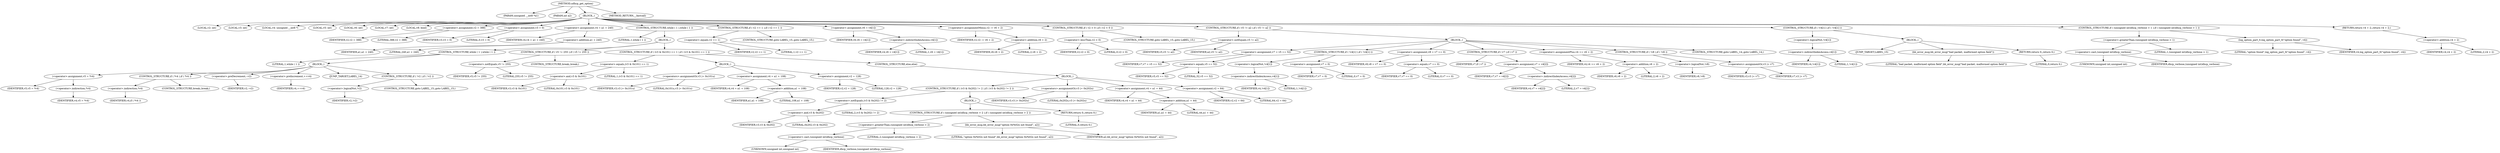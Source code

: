digraph udhcp_get_option {  
"1000108" [label = "(METHOD,udhcp_get_option)" ]
"1000109" [label = "(PARAM,unsigned __int8 *a1)" ]
"1000110" [label = "(PARAM,int a2)" ]
"1000111" [label = "(BLOCK,,)" ]
"1000112" [label = "(LOCAL,v2: int)" ]
"1000113" [label = "(LOCAL,v3: int)" ]
"1000114" [label = "(LOCAL,v4: unsigned __int8 *)" ]
"1000115" [label = "(LOCAL,v5: int)" ]
"1000116" [label = "(LOCAL,v6: int)" ]
"1000117" [label = "(LOCAL,v7: int)" ]
"1000118" [label = "(LOCAL,v8: bool)" ]
"1000119" [label = "(<operator>.assignment,v2 = 388)" ]
"1000120" [label = "(IDENTIFIER,v2,v2 = 388)" ]
"1000121" [label = "(LITERAL,388,v2 = 388)" ]
"1000122" [label = "(<operator>.assignment,v3 = 0)" ]
"1000123" [label = "(IDENTIFIER,v3,v3 = 0)" ]
"1000124" [label = "(LITERAL,0,v3 = 0)" ]
"1000125" [label = "(<operator>.assignment,v4 = a1 + 240)" ]
"1000126" [label = "(IDENTIFIER,v4,v4 = a1 + 240)" ]
"1000127" [label = "(<operator>.addition,a1 + 240)" ]
"1000128" [label = "(IDENTIFIER,a1,a1 + 240)" ]
"1000129" [label = "(LITERAL,240,a1 + 240)" ]
"1000130" [label = "(CONTROL_STRUCTURE,while ( 1 ),while ( 1 ))" ]
"1000131" [label = "(LITERAL,1,while ( 1 ))" ]
"1000132" [label = "(BLOCK,,)" ]
"1000133" [label = "(CONTROL_STRUCTURE,while ( 1 ),while ( 1 ))" ]
"1000134" [label = "(LITERAL,1,while ( 1 ))" ]
"1000135" [label = "(BLOCK,,)" ]
"1000136" [label = "(<operator>.assignment,v5 = *v4)" ]
"1000137" [label = "(IDENTIFIER,v5,v5 = *v4)" ]
"1000138" [label = "(<operator>.indirection,*v4)" ]
"1000139" [label = "(IDENTIFIER,v4,v5 = *v4)" ]
"1000140" [label = "(CONTROL_STRUCTURE,if ( *v4 ),if ( *v4 ))" ]
"1000141" [label = "(<operator>.indirection,*v4)" ]
"1000142" [label = "(IDENTIFIER,v4,if ( *v4 ))" ]
"1000143" [label = "(CONTROL_STRUCTURE,break;,break;)" ]
"1000144" [label = "(<operator>.preDecrement,--v2)" ]
"1000145" [label = "(IDENTIFIER,v2,--v2)" ]
"1000146" [label = "(<operator>.preIncrement,++v4)" ]
"1000147" [label = "(IDENTIFIER,v4,++v4)" ]
"1000148" [label = "(JUMP_TARGET,LABEL_14)" ]
"1000149" [label = "(CONTROL_STRUCTURE,if ( !v2 ),if ( !v2 ))" ]
"1000150" [label = "(<operator>.logicalNot,!v2)" ]
"1000151" [label = "(IDENTIFIER,v2,!v2)" ]
"1000152" [label = "(CONTROL_STRUCTURE,goto LABEL_15;,goto LABEL_15;)" ]
"1000153" [label = "(CONTROL_STRUCTURE,if ( v5 != 255 ),if ( v5 != 255 ))" ]
"1000154" [label = "(<operator>.notEquals,v5 != 255)" ]
"1000155" [label = "(IDENTIFIER,v5,v5 != 255)" ]
"1000156" [label = "(LITERAL,255,v5 != 255)" ]
"1000157" [label = "(CONTROL_STRUCTURE,break;,break;)" ]
"1000158" [label = "(CONTROL_STRUCTURE,if ( (v3 & 0x101) == 1 ),if ( (v3 & 0x101) == 1 ))" ]
"1000159" [label = "(<operator>.equals,(v3 & 0x101) == 1)" ]
"1000160" [label = "(<operator>.and,v3 & 0x101)" ]
"1000161" [label = "(IDENTIFIER,v3,v3 & 0x101)" ]
"1000162" [label = "(LITERAL,0x101,v3 & 0x101)" ]
"1000163" [label = "(LITERAL,1,(v3 & 0x101) == 1)" ]
"1000164" [label = "(BLOCK,,)" ]
"1000165" [label = "(<operators>.assignmentOr,v3 |= 0x101u)" ]
"1000166" [label = "(IDENTIFIER,v3,v3 |= 0x101u)" ]
"1000167" [label = "(LITERAL,0x101u,v3 |= 0x101u)" ]
"1000168" [label = "(<operator>.assignment,v4 = a1 + 108)" ]
"1000169" [label = "(IDENTIFIER,v4,v4 = a1 + 108)" ]
"1000170" [label = "(<operator>.addition,a1 + 108)" ]
"1000171" [label = "(IDENTIFIER,a1,a1 + 108)" ]
"1000172" [label = "(LITERAL,108,a1 + 108)" ]
"1000173" [label = "(<operator>.assignment,v2 = 128)" ]
"1000174" [label = "(IDENTIFIER,v2,v2 = 128)" ]
"1000175" [label = "(LITERAL,128,v2 = 128)" ]
"1000176" [label = "(CONTROL_STRUCTURE,else,else)" ]
"1000177" [label = "(BLOCK,,)" ]
"1000178" [label = "(CONTROL_STRUCTURE,if ( (v3 & 0x202) != 2 ),if ( (v3 & 0x202) != 2 ))" ]
"1000179" [label = "(<operator>.notEquals,(v3 & 0x202) != 2)" ]
"1000180" [label = "(<operator>.and,v3 & 0x202)" ]
"1000181" [label = "(IDENTIFIER,v3,v3 & 0x202)" ]
"1000182" [label = "(LITERAL,0x202,v3 & 0x202)" ]
"1000183" [label = "(LITERAL,2,(v3 & 0x202) != 2)" ]
"1000184" [label = "(BLOCK,,)" ]
"1000185" [label = "(CONTROL_STRUCTURE,if ( (unsigned int)dhcp_verbose > 2 ),if ( (unsigned int)dhcp_verbose > 2 ))" ]
"1000186" [label = "(<operator>.greaterThan,(unsigned int)dhcp_verbose > 2)" ]
"1000187" [label = "(<operator>.cast,(unsigned int)dhcp_verbose)" ]
"1000188" [label = "(UNKNOWN,unsigned int,unsigned int)" ]
"1000189" [label = "(IDENTIFIER,dhcp_verbose,(unsigned int)dhcp_verbose)" ]
"1000190" [label = "(LITERAL,2,(unsigned int)dhcp_verbose > 2)" ]
"1000191" [label = "(bb_error_msg,bb_error_msg(\"option 0x%02x not found\", a2))" ]
"1000192" [label = "(LITERAL,\"option 0x%02x not found\",bb_error_msg(\"option 0x%02x not found\", a2))" ]
"1000193" [label = "(IDENTIFIER,a2,bb_error_msg(\"option 0x%02x not found\", a2))" ]
"1000194" [label = "(RETURN,return 0;,return 0;)" ]
"1000195" [label = "(LITERAL,0,return 0;)" ]
"1000196" [label = "(<operators>.assignmentOr,v3 |= 0x202u)" ]
"1000197" [label = "(IDENTIFIER,v3,v3 |= 0x202u)" ]
"1000198" [label = "(LITERAL,0x202u,v3 |= 0x202u)" ]
"1000199" [label = "(<operator>.assignment,v4 = a1 + 44)" ]
"1000200" [label = "(IDENTIFIER,v4,v4 = a1 + 44)" ]
"1000201" [label = "(<operator>.addition,a1 + 44)" ]
"1000202" [label = "(IDENTIFIER,a1,a1 + 44)" ]
"1000203" [label = "(LITERAL,44,a1 + 44)" ]
"1000204" [label = "(<operator>.assignment,v2 = 64)" ]
"1000205" [label = "(IDENTIFIER,v2,v2 = 64)" ]
"1000206" [label = "(LITERAL,64,v2 = 64)" ]
"1000207" [label = "(CONTROL_STRUCTURE,if ( v2 == 1 ),if ( v2 == 1 ))" ]
"1000208" [label = "(<operator>.equals,v2 == 1)" ]
"1000209" [label = "(IDENTIFIER,v2,v2 == 1)" ]
"1000210" [label = "(LITERAL,1,v2 == 1)" ]
"1000211" [label = "(CONTROL_STRUCTURE,goto LABEL_15;,goto LABEL_15;)" ]
"1000212" [label = "(<operator>.assignment,v6 = v4[1])" ]
"1000213" [label = "(IDENTIFIER,v6,v6 = v4[1])" ]
"1000214" [label = "(<operator>.indirectIndexAccess,v4[1])" ]
"1000215" [label = "(IDENTIFIER,v4,v6 = v4[1])" ]
"1000216" [label = "(LITERAL,1,v6 = v4[1])" ]
"1000217" [label = "(<operator>.assignmentMinus,v2 -= v6 + 2)" ]
"1000218" [label = "(IDENTIFIER,v2,v2 -= v6 + 2)" ]
"1000219" [label = "(<operator>.addition,v6 + 2)" ]
"1000220" [label = "(IDENTIFIER,v6,v6 + 2)" ]
"1000221" [label = "(LITERAL,2,v6 + 2)" ]
"1000222" [label = "(CONTROL_STRUCTURE,if ( v2 < 0 ),if ( v2 < 0 ))" ]
"1000223" [label = "(<operator>.lessThan,v2 < 0)" ]
"1000224" [label = "(IDENTIFIER,v2,v2 < 0)" ]
"1000225" [label = "(LITERAL,0,v2 < 0)" ]
"1000226" [label = "(CONTROL_STRUCTURE,goto LABEL_15;,goto LABEL_15;)" ]
"1000227" [label = "(CONTROL_STRUCTURE,if ( v5 != a2 ),if ( v5 != a2 ))" ]
"1000228" [label = "(<operator>.notEquals,v5 != a2)" ]
"1000229" [label = "(IDENTIFIER,v5,v5 != a2)" ]
"1000230" [label = "(IDENTIFIER,a2,v5 != a2)" ]
"1000231" [label = "(BLOCK,,)" ]
"1000232" [label = "(<operator>.assignment,v7 = v5 == 52)" ]
"1000233" [label = "(IDENTIFIER,v7,v7 = v5 == 52)" ]
"1000234" [label = "(<operator>.equals,v5 == 52)" ]
"1000235" [label = "(IDENTIFIER,v5,v5 == 52)" ]
"1000236" [label = "(LITERAL,52,v5 == 52)" ]
"1000237" [label = "(CONTROL_STRUCTURE,if ( !v4[1] ),if ( !v4[1] ))" ]
"1000238" [label = "(<operator>.logicalNot,!v4[1])" ]
"1000239" [label = "(<operator>.indirectIndexAccess,v4[1])" ]
"1000240" [label = "(IDENTIFIER,v4,!v4[1])" ]
"1000241" [label = "(LITERAL,1,!v4[1])" ]
"1000242" [label = "(<operator>.assignment,v7 = 0)" ]
"1000243" [label = "(IDENTIFIER,v7,v7 = 0)" ]
"1000244" [label = "(LITERAL,0,v7 = 0)" ]
"1000245" [label = "(<operator>.assignment,v8 = v7 == 0)" ]
"1000246" [label = "(IDENTIFIER,v8,v8 = v7 == 0)" ]
"1000247" [label = "(<operator>.equals,v7 == 0)" ]
"1000248" [label = "(IDENTIFIER,v7,v7 == 0)" ]
"1000249" [label = "(LITERAL,0,v7 == 0)" ]
"1000250" [label = "(CONTROL_STRUCTURE,if ( v7 ),if ( v7 ))" ]
"1000251" [label = "(IDENTIFIER,v7,if ( v7 ))" ]
"1000252" [label = "(<operator>.assignment,v7 = v4[2])" ]
"1000253" [label = "(IDENTIFIER,v7,v7 = v4[2])" ]
"1000254" [label = "(<operator>.indirectIndexAccess,v4[2])" ]
"1000255" [label = "(IDENTIFIER,v4,v7 = v4[2])" ]
"1000256" [label = "(LITERAL,2,v7 = v4[2])" ]
"1000257" [label = "(<operator>.assignmentPlus,v4 += v6 + 2)" ]
"1000258" [label = "(IDENTIFIER,v4,v4 += v6 + 2)" ]
"1000259" [label = "(<operator>.addition,v6 + 2)" ]
"1000260" [label = "(IDENTIFIER,v6,v6 + 2)" ]
"1000261" [label = "(LITERAL,2,v6 + 2)" ]
"1000262" [label = "(CONTROL_STRUCTURE,if ( !v8 ),if ( !v8 ))" ]
"1000263" [label = "(<operator>.logicalNot,!v8)" ]
"1000264" [label = "(IDENTIFIER,v8,!v8)" ]
"1000265" [label = "(<operators>.assignmentOr,v3 |= v7)" ]
"1000266" [label = "(IDENTIFIER,v3,v3 |= v7)" ]
"1000267" [label = "(IDENTIFIER,v7,v3 |= v7)" ]
"1000268" [label = "(CONTROL_STRUCTURE,goto LABEL_14;,goto LABEL_14;)" ]
"1000269" [label = "(CONTROL_STRUCTURE,if ( !v4[1] ),if ( !v4[1] ))" ]
"1000270" [label = "(<operator>.logicalNot,!v4[1])" ]
"1000271" [label = "(<operator>.indirectIndexAccess,v4[1])" ]
"1000272" [label = "(IDENTIFIER,v4,!v4[1])" ]
"1000273" [label = "(LITERAL,1,!v4[1])" ]
"1000274" [label = "(BLOCK,,)" ]
"1000275" [label = "(JUMP_TARGET,LABEL_15)" ]
"1000276" [label = "(bb_error_msg,bb_error_msg(\"bad packet, malformed option field\"))" ]
"1000277" [label = "(LITERAL,\"bad packet, malformed option field\",bb_error_msg(\"bad packet, malformed option field\"))" ]
"1000278" [label = "(RETURN,return 0;,return 0;)" ]
"1000279" [label = "(LITERAL,0,return 0;)" ]
"1000280" [label = "(CONTROL_STRUCTURE,if ( (unsigned int)dhcp_verbose > 1 ),if ( (unsigned int)dhcp_verbose > 1 ))" ]
"1000281" [label = "(<operator>.greaterThan,(unsigned int)dhcp_verbose > 1)" ]
"1000282" [label = "(<operator>.cast,(unsigned int)dhcp_verbose)" ]
"1000283" [label = "(UNKNOWN,unsigned int,unsigned int)" ]
"1000284" [label = "(IDENTIFIER,dhcp_verbose,(unsigned int)dhcp_verbose)" ]
"1000285" [label = "(LITERAL,1,(unsigned int)dhcp_verbose > 1)" ]
"1000286" [label = "(log_option_part_0,log_option_part_0(\"option found\", v4))" ]
"1000287" [label = "(LITERAL,\"option found\",log_option_part_0(\"option found\", v4))" ]
"1000288" [label = "(IDENTIFIER,v4,log_option_part_0(\"option found\", v4))" ]
"1000289" [label = "(RETURN,return v4 + 2;,return v4 + 2;)" ]
"1000290" [label = "(<operator>.addition,v4 + 2)" ]
"1000291" [label = "(IDENTIFIER,v4,v4 + 2)" ]
"1000292" [label = "(LITERAL,2,v4 + 2)" ]
"1000293" [label = "(METHOD_RETURN,__fastcall)" ]
  "1000108" -> "1000109" 
  "1000108" -> "1000110" 
  "1000108" -> "1000111" 
  "1000108" -> "1000293" 
  "1000111" -> "1000112" 
  "1000111" -> "1000113" 
  "1000111" -> "1000114" 
  "1000111" -> "1000115" 
  "1000111" -> "1000116" 
  "1000111" -> "1000117" 
  "1000111" -> "1000118" 
  "1000111" -> "1000119" 
  "1000111" -> "1000122" 
  "1000111" -> "1000125" 
  "1000111" -> "1000130" 
  "1000111" -> "1000207" 
  "1000111" -> "1000212" 
  "1000111" -> "1000217" 
  "1000111" -> "1000222" 
  "1000111" -> "1000227" 
  "1000111" -> "1000269" 
  "1000111" -> "1000280" 
  "1000111" -> "1000289" 
  "1000119" -> "1000120" 
  "1000119" -> "1000121" 
  "1000122" -> "1000123" 
  "1000122" -> "1000124" 
  "1000125" -> "1000126" 
  "1000125" -> "1000127" 
  "1000127" -> "1000128" 
  "1000127" -> "1000129" 
  "1000130" -> "1000131" 
  "1000130" -> "1000132" 
  "1000132" -> "1000133" 
  "1000132" -> "1000153" 
  "1000132" -> "1000158" 
  "1000133" -> "1000134" 
  "1000133" -> "1000135" 
  "1000135" -> "1000136" 
  "1000135" -> "1000140" 
  "1000135" -> "1000144" 
  "1000135" -> "1000146" 
  "1000135" -> "1000148" 
  "1000135" -> "1000149" 
  "1000136" -> "1000137" 
  "1000136" -> "1000138" 
  "1000138" -> "1000139" 
  "1000140" -> "1000141" 
  "1000140" -> "1000143" 
  "1000141" -> "1000142" 
  "1000144" -> "1000145" 
  "1000146" -> "1000147" 
  "1000149" -> "1000150" 
  "1000149" -> "1000152" 
  "1000150" -> "1000151" 
  "1000153" -> "1000154" 
  "1000153" -> "1000157" 
  "1000154" -> "1000155" 
  "1000154" -> "1000156" 
  "1000158" -> "1000159" 
  "1000158" -> "1000164" 
  "1000158" -> "1000176" 
  "1000159" -> "1000160" 
  "1000159" -> "1000163" 
  "1000160" -> "1000161" 
  "1000160" -> "1000162" 
  "1000164" -> "1000165" 
  "1000164" -> "1000168" 
  "1000164" -> "1000173" 
  "1000165" -> "1000166" 
  "1000165" -> "1000167" 
  "1000168" -> "1000169" 
  "1000168" -> "1000170" 
  "1000170" -> "1000171" 
  "1000170" -> "1000172" 
  "1000173" -> "1000174" 
  "1000173" -> "1000175" 
  "1000176" -> "1000177" 
  "1000177" -> "1000178" 
  "1000177" -> "1000196" 
  "1000177" -> "1000199" 
  "1000177" -> "1000204" 
  "1000178" -> "1000179" 
  "1000178" -> "1000184" 
  "1000179" -> "1000180" 
  "1000179" -> "1000183" 
  "1000180" -> "1000181" 
  "1000180" -> "1000182" 
  "1000184" -> "1000185" 
  "1000184" -> "1000194" 
  "1000185" -> "1000186" 
  "1000185" -> "1000191" 
  "1000186" -> "1000187" 
  "1000186" -> "1000190" 
  "1000187" -> "1000188" 
  "1000187" -> "1000189" 
  "1000191" -> "1000192" 
  "1000191" -> "1000193" 
  "1000194" -> "1000195" 
  "1000196" -> "1000197" 
  "1000196" -> "1000198" 
  "1000199" -> "1000200" 
  "1000199" -> "1000201" 
  "1000201" -> "1000202" 
  "1000201" -> "1000203" 
  "1000204" -> "1000205" 
  "1000204" -> "1000206" 
  "1000207" -> "1000208" 
  "1000207" -> "1000211" 
  "1000208" -> "1000209" 
  "1000208" -> "1000210" 
  "1000212" -> "1000213" 
  "1000212" -> "1000214" 
  "1000214" -> "1000215" 
  "1000214" -> "1000216" 
  "1000217" -> "1000218" 
  "1000217" -> "1000219" 
  "1000219" -> "1000220" 
  "1000219" -> "1000221" 
  "1000222" -> "1000223" 
  "1000222" -> "1000226" 
  "1000223" -> "1000224" 
  "1000223" -> "1000225" 
  "1000227" -> "1000228" 
  "1000227" -> "1000231" 
  "1000228" -> "1000229" 
  "1000228" -> "1000230" 
  "1000231" -> "1000232" 
  "1000231" -> "1000237" 
  "1000231" -> "1000245" 
  "1000231" -> "1000250" 
  "1000231" -> "1000257" 
  "1000231" -> "1000262" 
  "1000231" -> "1000268" 
  "1000232" -> "1000233" 
  "1000232" -> "1000234" 
  "1000234" -> "1000235" 
  "1000234" -> "1000236" 
  "1000237" -> "1000238" 
  "1000237" -> "1000242" 
  "1000238" -> "1000239" 
  "1000239" -> "1000240" 
  "1000239" -> "1000241" 
  "1000242" -> "1000243" 
  "1000242" -> "1000244" 
  "1000245" -> "1000246" 
  "1000245" -> "1000247" 
  "1000247" -> "1000248" 
  "1000247" -> "1000249" 
  "1000250" -> "1000251" 
  "1000250" -> "1000252" 
  "1000252" -> "1000253" 
  "1000252" -> "1000254" 
  "1000254" -> "1000255" 
  "1000254" -> "1000256" 
  "1000257" -> "1000258" 
  "1000257" -> "1000259" 
  "1000259" -> "1000260" 
  "1000259" -> "1000261" 
  "1000262" -> "1000263" 
  "1000262" -> "1000265" 
  "1000263" -> "1000264" 
  "1000265" -> "1000266" 
  "1000265" -> "1000267" 
  "1000269" -> "1000270" 
  "1000269" -> "1000274" 
  "1000270" -> "1000271" 
  "1000271" -> "1000272" 
  "1000271" -> "1000273" 
  "1000274" -> "1000275" 
  "1000274" -> "1000276" 
  "1000274" -> "1000278" 
  "1000276" -> "1000277" 
  "1000278" -> "1000279" 
  "1000280" -> "1000281" 
  "1000280" -> "1000286" 
  "1000281" -> "1000282" 
  "1000281" -> "1000285" 
  "1000282" -> "1000283" 
  "1000282" -> "1000284" 
  "1000286" -> "1000287" 
  "1000286" -> "1000288" 
  "1000289" -> "1000290" 
  "1000290" -> "1000291" 
  "1000290" -> "1000292" 
}
